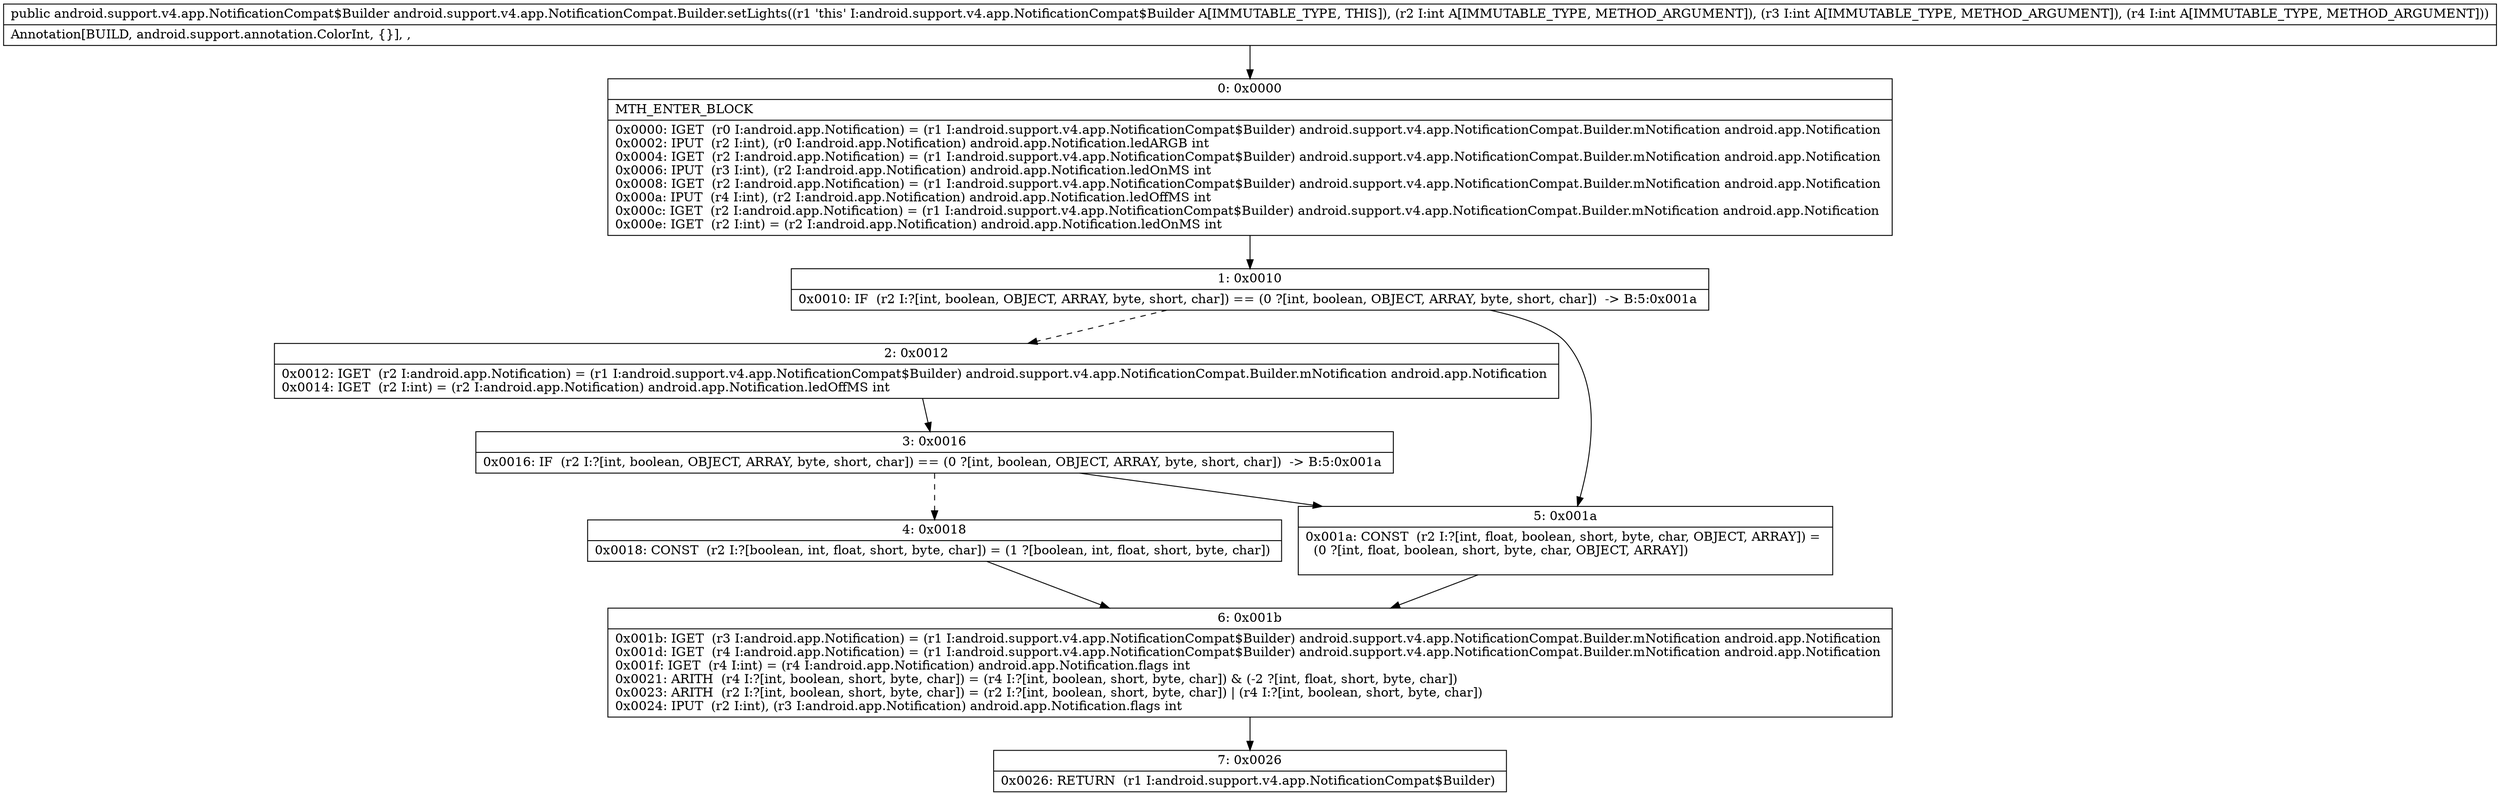 digraph "CFG forandroid.support.v4.app.NotificationCompat.Builder.setLights(III)Landroid\/support\/v4\/app\/NotificationCompat$Builder;" {
Node_0 [shape=record,label="{0\:\ 0x0000|MTH_ENTER_BLOCK\l|0x0000: IGET  (r0 I:android.app.Notification) = (r1 I:android.support.v4.app.NotificationCompat$Builder) android.support.v4.app.NotificationCompat.Builder.mNotification android.app.Notification \l0x0002: IPUT  (r2 I:int), (r0 I:android.app.Notification) android.app.Notification.ledARGB int \l0x0004: IGET  (r2 I:android.app.Notification) = (r1 I:android.support.v4.app.NotificationCompat$Builder) android.support.v4.app.NotificationCompat.Builder.mNotification android.app.Notification \l0x0006: IPUT  (r3 I:int), (r2 I:android.app.Notification) android.app.Notification.ledOnMS int \l0x0008: IGET  (r2 I:android.app.Notification) = (r1 I:android.support.v4.app.NotificationCompat$Builder) android.support.v4.app.NotificationCompat.Builder.mNotification android.app.Notification \l0x000a: IPUT  (r4 I:int), (r2 I:android.app.Notification) android.app.Notification.ledOffMS int \l0x000c: IGET  (r2 I:android.app.Notification) = (r1 I:android.support.v4.app.NotificationCompat$Builder) android.support.v4.app.NotificationCompat.Builder.mNotification android.app.Notification \l0x000e: IGET  (r2 I:int) = (r2 I:android.app.Notification) android.app.Notification.ledOnMS int \l}"];
Node_1 [shape=record,label="{1\:\ 0x0010|0x0010: IF  (r2 I:?[int, boolean, OBJECT, ARRAY, byte, short, char]) == (0 ?[int, boolean, OBJECT, ARRAY, byte, short, char])  \-\> B:5:0x001a \l}"];
Node_2 [shape=record,label="{2\:\ 0x0012|0x0012: IGET  (r2 I:android.app.Notification) = (r1 I:android.support.v4.app.NotificationCompat$Builder) android.support.v4.app.NotificationCompat.Builder.mNotification android.app.Notification \l0x0014: IGET  (r2 I:int) = (r2 I:android.app.Notification) android.app.Notification.ledOffMS int \l}"];
Node_3 [shape=record,label="{3\:\ 0x0016|0x0016: IF  (r2 I:?[int, boolean, OBJECT, ARRAY, byte, short, char]) == (0 ?[int, boolean, OBJECT, ARRAY, byte, short, char])  \-\> B:5:0x001a \l}"];
Node_4 [shape=record,label="{4\:\ 0x0018|0x0018: CONST  (r2 I:?[boolean, int, float, short, byte, char]) = (1 ?[boolean, int, float, short, byte, char]) \l}"];
Node_5 [shape=record,label="{5\:\ 0x001a|0x001a: CONST  (r2 I:?[int, float, boolean, short, byte, char, OBJECT, ARRAY]) = \l  (0 ?[int, float, boolean, short, byte, char, OBJECT, ARRAY])\l \l}"];
Node_6 [shape=record,label="{6\:\ 0x001b|0x001b: IGET  (r3 I:android.app.Notification) = (r1 I:android.support.v4.app.NotificationCompat$Builder) android.support.v4.app.NotificationCompat.Builder.mNotification android.app.Notification \l0x001d: IGET  (r4 I:android.app.Notification) = (r1 I:android.support.v4.app.NotificationCompat$Builder) android.support.v4.app.NotificationCompat.Builder.mNotification android.app.Notification \l0x001f: IGET  (r4 I:int) = (r4 I:android.app.Notification) android.app.Notification.flags int \l0x0021: ARITH  (r4 I:?[int, boolean, short, byte, char]) = (r4 I:?[int, boolean, short, byte, char]) & (\-2 ?[int, float, short, byte, char]) \l0x0023: ARITH  (r2 I:?[int, boolean, short, byte, char]) = (r2 I:?[int, boolean, short, byte, char]) \| (r4 I:?[int, boolean, short, byte, char]) \l0x0024: IPUT  (r2 I:int), (r3 I:android.app.Notification) android.app.Notification.flags int \l}"];
Node_7 [shape=record,label="{7\:\ 0x0026|0x0026: RETURN  (r1 I:android.support.v4.app.NotificationCompat$Builder) \l}"];
MethodNode[shape=record,label="{public android.support.v4.app.NotificationCompat$Builder android.support.v4.app.NotificationCompat.Builder.setLights((r1 'this' I:android.support.v4.app.NotificationCompat$Builder A[IMMUTABLE_TYPE, THIS]), (r2 I:int A[IMMUTABLE_TYPE, METHOD_ARGUMENT]), (r3 I:int A[IMMUTABLE_TYPE, METHOD_ARGUMENT]), (r4 I:int A[IMMUTABLE_TYPE, METHOD_ARGUMENT]))  | Annotation[BUILD, android.support.annotation.ColorInt, \{\}], , \l}"];
MethodNode -> Node_0;
Node_0 -> Node_1;
Node_1 -> Node_2[style=dashed];
Node_1 -> Node_5;
Node_2 -> Node_3;
Node_3 -> Node_4[style=dashed];
Node_3 -> Node_5;
Node_4 -> Node_6;
Node_5 -> Node_6;
Node_6 -> Node_7;
}

